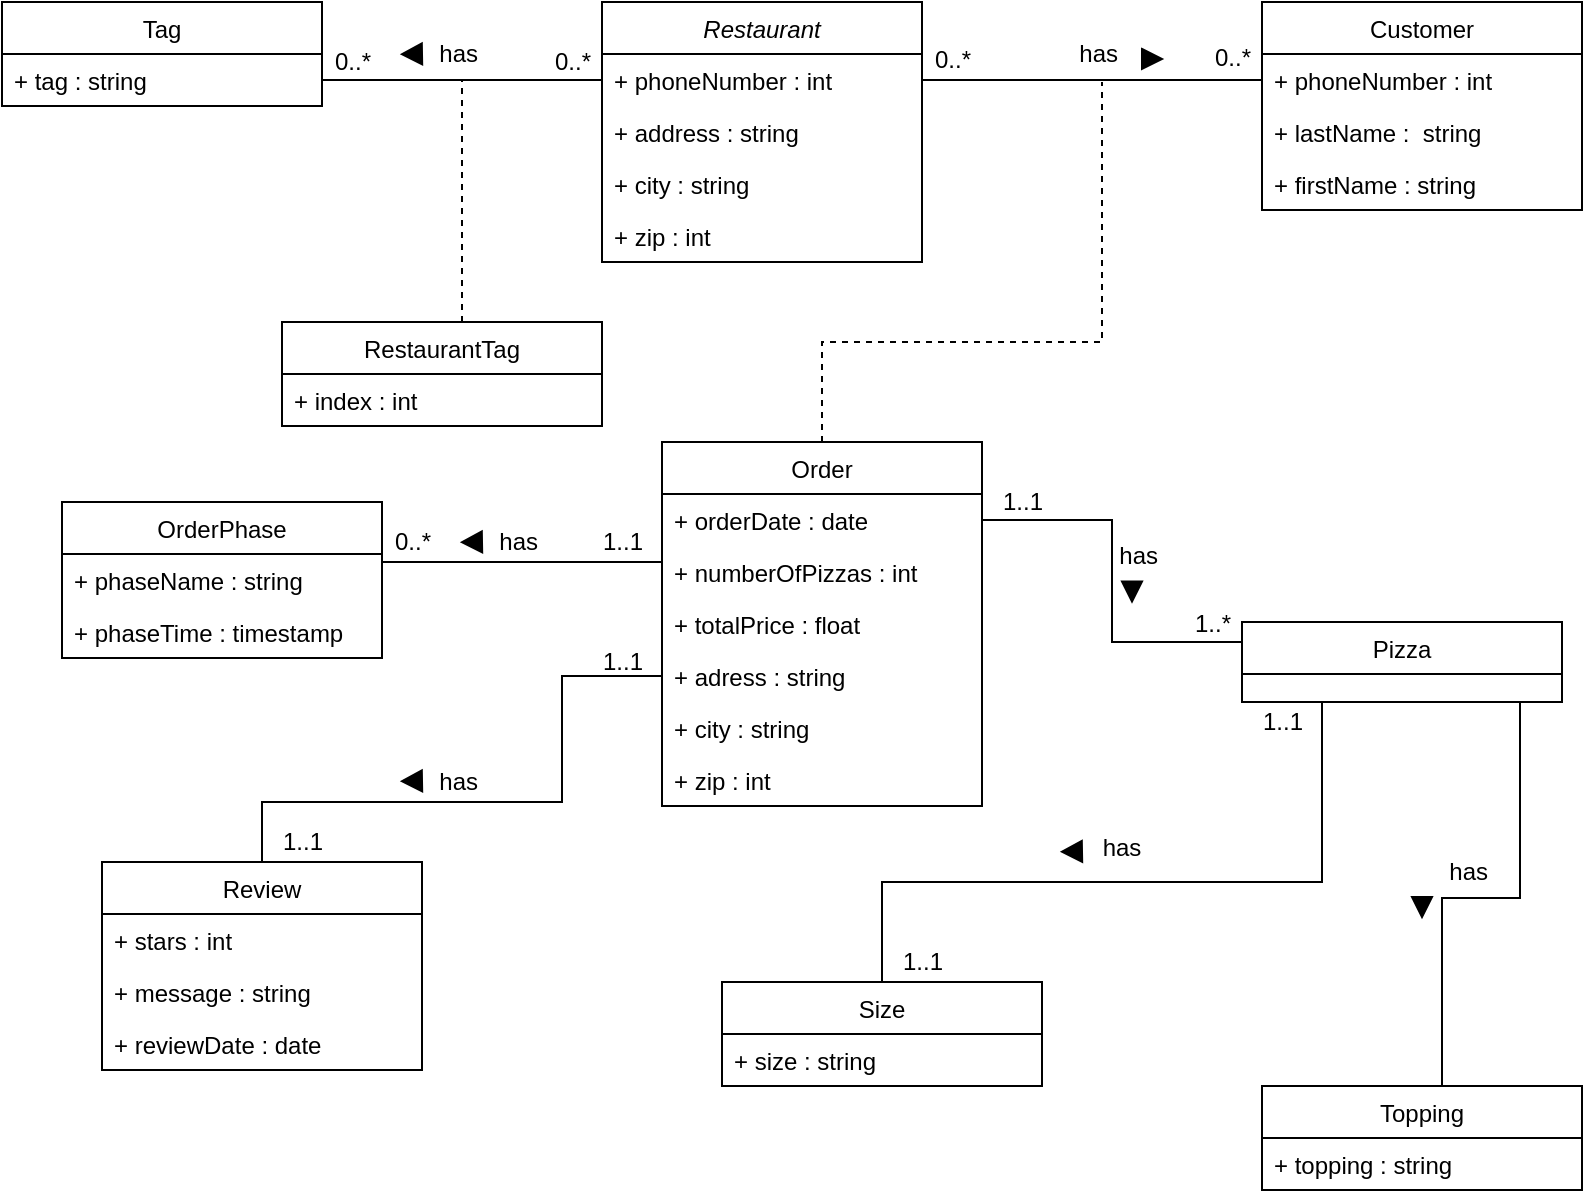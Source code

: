 <mxfile version="15.5.9" type="github">
  <diagram id="C5RBs43oDa-KdzZeNtuy" name="Page-1">
    <mxGraphModel dx="757" dy="565" grid="1" gridSize="10" guides="1" tooltips="1" connect="1" arrows="1" fold="1" page="1" pageScale="1" pageWidth="827" pageHeight="1169" math="0" shadow="0">
      <root>
        <mxCell id="WIyWlLk6GJQsqaUBKTNV-0" />
        <mxCell id="WIyWlLk6GJQsqaUBKTNV-1" parent="WIyWlLk6GJQsqaUBKTNV-0" />
        <mxCell id="zkfFHV4jXpPFQw0GAbJ--0" value="Restaurant" style="swimlane;fontStyle=2;align=center;verticalAlign=top;childLayout=stackLayout;horizontal=1;startSize=26;horizontalStack=0;resizeParent=1;resizeLast=0;collapsible=1;marginBottom=0;rounded=0;shadow=0;strokeWidth=1;" parent="WIyWlLk6GJQsqaUBKTNV-1" vertex="1">
          <mxGeometry x="310" y="110" width="160" height="130" as="geometry">
            <mxRectangle x="230" y="140" width="160" height="26" as="alternateBounds" />
          </mxGeometry>
        </mxCell>
        <mxCell id="zkfFHV4jXpPFQw0GAbJ--2" value="+ phoneNumber : int" style="text;align=left;verticalAlign=top;spacingLeft=4;spacingRight=4;overflow=hidden;rotatable=0;points=[[0,0.5],[1,0.5]];portConstraint=eastwest;rounded=0;shadow=0;html=0;" parent="zkfFHV4jXpPFQw0GAbJ--0" vertex="1">
          <mxGeometry y="26" width="160" height="26" as="geometry" />
        </mxCell>
        <mxCell id="zkfFHV4jXpPFQw0GAbJ--3" value="+ address : string" style="text;align=left;verticalAlign=top;spacingLeft=4;spacingRight=4;overflow=hidden;rotatable=0;points=[[0,0.5],[1,0.5]];portConstraint=eastwest;rounded=0;shadow=0;html=0;" parent="zkfFHV4jXpPFQw0GAbJ--0" vertex="1">
          <mxGeometry y="52" width="160" height="26" as="geometry" />
        </mxCell>
        <mxCell id="j5NIechxEygwmhF16usv-6" value="+ city : string " style="text;align=left;verticalAlign=top;spacingLeft=4;spacingRight=4;overflow=hidden;rotatable=0;points=[[0,0.5],[1,0.5]];portConstraint=eastwest;rounded=0;shadow=0;html=0;" vertex="1" parent="zkfFHV4jXpPFQw0GAbJ--0">
          <mxGeometry y="78" width="160" height="26" as="geometry" />
        </mxCell>
        <mxCell id="j5NIechxEygwmhF16usv-7" value="+ zip : int" style="text;align=left;verticalAlign=top;spacingLeft=4;spacingRight=4;overflow=hidden;rotatable=0;points=[[0,0.5],[1,0.5]];portConstraint=eastwest;rounded=0;shadow=0;html=0;" vertex="1" parent="zkfFHV4jXpPFQw0GAbJ--0">
          <mxGeometry y="104" width="160" height="26" as="geometry" />
        </mxCell>
        <mxCell id="zkfFHV4jXpPFQw0GAbJ--6" value="OrderPhase" style="swimlane;fontStyle=0;align=center;verticalAlign=top;childLayout=stackLayout;horizontal=1;startSize=26;horizontalStack=0;resizeParent=1;resizeLast=0;collapsible=1;marginBottom=0;rounded=0;shadow=0;strokeWidth=1;" parent="WIyWlLk6GJQsqaUBKTNV-1" vertex="1">
          <mxGeometry x="40" y="360" width="160" height="78" as="geometry">
            <mxRectangle x="130" y="380" width="160" height="26" as="alternateBounds" />
          </mxGeometry>
        </mxCell>
        <mxCell id="zkfFHV4jXpPFQw0GAbJ--7" value="+ phaseName : string&#xa;" style="text;align=left;verticalAlign=top;spacingLeft=4;spacingRight=4;overflow=hidden;rotatable=0;points=[[0,0.5],[1,0.5]];portConstraint=eastwest;" parent="zkfFHV4jXpPFQw0GAbJ--6" vertex="1">
          <mxGeometry y="26" width="160" height="26" as="geometry" />
        </mxCell>
        <mxCell id="zkfFHV4jXpPFQw0GAbJ--8" value="+ phaseTime : timestamp&#xa;" style="text;align=left;verticalAlign=top;spacingLeft=4;spacingRight=4;overflow=hidden;rotatable=0;points=[[0,0.5],[1,0.5]];portConstraint=eastwest;rounded=0;shadow=0;html=0;" parent="zkfFHV4jXpPFQw0GAbJ--6" vertex="1">
          <mxGeometry y="52" width="160" height="26" as="geometry" />
        </mxCell>
        <mxCell id="j5NIechxEygwmhF16usv-9" style="edgeStyle=orthogonalEdgeStyle;rounded=0;orthogonalLoop=1;jettySize=auto;html=1;endArrow=none;endFill=0;dashed=1;" edge="1" parent="WIyWlLk6GJQsqaUBKTNV-1" source="zkfFHV4jXpPFQw0GAbJ--13" target="j5NIechxEygwmhF16usv-12">
          <mxGeometry relative="1" as="geometry">
            <mxPoint x="260" y="190" as="targetPoint" />
            <Array as="points">
              <mxPoint x="240" y="240" />
              <mxPoint x="240" y="240" />
            </Array>
          </mxGeometry>
        </mxCell>
        <mxCell id="zkfFHV4jXpPFQw0GAbJ--13" value="RestaurantTag" style="swimlane;fontStyle=0;align=center;verticalAlign=top;childLayout=stackLayout;horizontal=1;startSize=26;horizontalStack=0;resizeParent=1;resizeLast=0;collapsible=1;marginBottom=0;rounded=0;shadow=0;strokeWidth=1;" parent="WIyWlLk6GJQsqaUBKTNV-1" vertex="1">
          <mxGeometry x="150" y="270" width="160" height="52" as="geometry">
            <mxRectangle x="340" y="380" width="170" height="26" as="alternateBounds" />
          </mxGeometry>
        </mxCell>
        <mxCell id="zkfFHV4jXpPFQw0GAbJ--14" value="+ index : int" style="text;align=left;verticalAlign=top;spacingLeft=4;spacingRight=4;overflow=hidden;rotatable=0;points=[[0,0.5],[1,0.5]];portConstraint=eastwest;" parent="zkfFHV4jXpPFQw0GAbJ--13" vertex="1">
          <mxGeometry y="26" width="160" height="26" as="geometry" />
        </mxCell>
        <mxCell id="zkfFHV4jXpPFQw0GAbJ--17" value="Customer" style="swimlane;fontStyle=0;align=center;verticalAlign=top;childLayout=stackLayout;horizontal=1;startSize=26;horizontalStack=0;resizeParent=1;resizeLast=0;collapsible=1;marginBottom=0;rounded=0;shadow=0;strokeWidth=1;" parent="WIyWlLk6GJQsqaUBKTNV-1" vertex="1">
          <mxGeometry x="640" y="110" width="160" height="104" as="geometry">
            <mxRectangle x="550" y="140" width="160" height="26" as="alternateBounds" />
          </mxGeometry>
        </mxCell>
        <mxCell id="j5NIechxEygwmhF16usv-16" value="+ phoneNumber : int" style="text;align=left;verticalAlign=top;spacingLeft=4;spacingRight=4;overflow=hidden;rotatable=0;points=[[0,0.5],[1,0.5]];portConstraint=eastwest;rounded=0;shadow=0;html=0;" vertex="1" parent="zkfFHV4jXpPFQw0GAbJ--17">
          <mxGeometry y="26" width="160" height="26" as="geometry" />
        </mxCell>
        <mxCell id="j5NIechxEygwmhF16usv-19" value="+ lastName :  string" style="text;align=left;verticalAlign=top;spacingLeft=4;spacingRight=4;overflow=hidden;rotatable=0;points=[[0,0.5],[1,0.5]];portConstraint=eastwest;rounded=0;shadow=0;html=0;" vertex="1" parent="zkfFHV4jXpPFQw0GAbJ--17">
          <mxGeometry y="52" width="160" height="26" as="geometry" />
        </mxCell>
        <mxCell id="j5NIechxEygwmhF16usv-18" value="+ firstName : string " style="text;align=left;verticalAlign=top;spacingLeft=4;spacingRight=4;overflow=hidden;rotatable=0;points=[[0,0.5],[1,0.5]];portConstraint=eastwest;rounded=0;shadow=0;html=0;" vertex="1" parent="zkfFHV4jXpPFQw0GAbJ--17">
          <mxGeometry y="78" width="160" height="26" as="geometry" />
        </mxCell>
        <mxCell id="j5NIechxEygwmhF16usv-0" value="Tag" style="swimlane;fontStyle=0;align=center;verticalAlign=top;childLayout=stackLayout;horizontal=1;startSize=26;horizontalStack=0;resizeParent=1;resizeLast=0;collapsible=1;marginBottom=0;rounded=0;shadow=0;strokeWidth=1;" vertex="1" parent="WIyWlLk6GJQsqaUBKTNV-1">
          <mxGeometry x="10" y="110" width="160" height="52" as="geometry">
            <mxRectangle x="130" y="380" width="160" height="26" as="alternateBounds" />
          </mxGeometry>
        </mxCell>
        <mxCell id="j5NIechxEygwmhF16usv-4" value="+ tag : string" style="text;align=left;verticalAlign=top;spacingLeft=4;spacingRight=4;overflow=hidden;rotatable=0;points=[[0,0.5],[1,0.5]];portConstraint=eastwest;fontStyle=0" vertex="1" parent="j5NIechxEygwmhF16usv-0">
          <mxGeometry y="26" width="160" height="26" as="geometry" />
        </mxCell>
        <mxCell id="j5NIechxEygwmhF16usv-8" value="" style="edgeStyle=orthogonalEdgeStyle;rounded=0;orthogonalLoop=1;jettySize=auto;entryX=0;entryY=0.5;entryDx=0;entryDy=0;endArrow=none;endFill=0;" edge="1" parent="WIyWlLk6GJQsqaUBKTNV-1" source="j5NIechxEygwmhF16usv-4" target="zkfFHV4jXpPFQw0GAbJ--2">
          <mxGeometry relative="1" as="geometry">
            <Array as="points">
              <mxPoint x="280" y="149" />
              <mxPoint x="280" y="149" />
            </Array>
          </mxGeometry>
        </mxCell>
        <mxCell id="j5NIechxEygwmhF16usv-10" value="0..*" style="text;html=1;align=center;verticalAlign=middle;resizable=0;points=[];autosize=1;strokeColor=none;fillColor=none;" vertex="1" parent="WIyWlLk6GJQsqaUBKTNV-1">
          <mxGeometry x="170" y="130" width="30" height="20" as="geometry" />
        </mxCell>
        <mxCell id="j5NIechxEygwmhF16usv-11" value="0..*" style="text;html=1;align=center;verticalAlign=middle;resizable=0;points=[];autosize=1;strokeColor=none;fillColor=none;rotation=0;" vertex="1" parent="WIyWlLk6GJQsqaUBKTNV-1">
          <mxGeometry x="280" y="130" width="30" height="20" as="geometry" />
        </mxCell>
        <mxCell id="j5NIechxEygwmhF16usv-12" value="has&amp;nbsp;" style="text;html=1;strokeColor=none;fillColor=none;align=center;verticalAlign=middle;whiteSpace=wrap;rounded=0;" vertex="1" parent="WIyWlLk6GJQsqaUBKTNV-1">
          <mxGeometry x="210" y="123.5" width="60" height="25" as="geometry" />
        </mxCell>
        <mxCell id="j5NIechxEygwmhF16usv-15" style="edgeStyle=orthogonalEdgeStyle;rounded=0;orthogonalLoop=1;jettySize=auto;html=0;exitX=0.5;exitY=1;exitDx=0;exitDy=0;dashed=1;fontColor=#000000;endArrow=none;endFill=0;" edge="1" parent="WIyWlLk6GJQsqaUBKTNV-1" source="j5NIechxEygwmhF16usv-12" target="j5NIechxEygwmhF16usv-12">
          <mxGeometry relative="1" as="geometry" />
        </mxCell>
        <mxCell id="j5NIechxEygwmhF16usv-20" style="edgeStyle=orthogonalEdgeStyle;rounded=0;orthogonalLoop=1;jettySize=auto;html=0;entryX=0;entryY=0.5;entryDx=0;entryDy=0;fontColor=#000000;endArrow=none;endFill=0;" edge="1" parent="WIyWlLk6GJQsqaUBKTNV-1" source="zkfFHV4jXpPFQw0GAbJ--2" target="j5NIechxEygwmhF16usv-16">
          <mxGeometry relative="1" as="geometry" />
        </mxCell>
        <mxCell id="j5NIechxEygwmhF16usv-26" style="edgeStyle=orthogonalEdgeStyle;rounded=0;orthogonalLoop=1;jettySize=auto;html=0;fontColor=#000000;endArrow=none;endFill=0;dashed=1;" edge="1" parent="WIyWlLk6GJQsqaUBKTNV-1" source="j5NIechxEygwmhF16usv-21">
          <mxGeometry relative="1" as="geometry">
            <mxPoint x="560" y="150" as="targetPoint" />
            <Array as="points">
              <mxPoint x="420" y="280" />
              <mxPoint x="560" y="280" />
            </Array>
          </mxGeometry>
        </mxCell>
        <mxCell id="j5NIechxEygwmhF16usv-36" style="edgeStyle=orthogonalEdgeStyle;rounded=0;orthogonalLoop=1;jettySize=auto;html=0;entryX=1;entryY=0.154;entryDx=0;entryDy=0;entryPerimeter=0;fontColor=#000000;endArrow=none;endFill=0;" edge="1" parent="WIyWlLk6GJQsqaUBKTNV-1" source="j5NIechxEygwmhF16usv-21" target="zkfFHV4jXpPFQw0GAbJ--7">
          <mxGeometry relative="1" as="geometry">
            <Array as="points">
              <mxPoint x="300" y="390" />
              <mxPoint x="300" y="390" />
            </Array>
          </mxGeometry>
        </mxCell>
        <mxCell id="j5NIechxEygwmhF16usv-21" value="Order" style="swimlane;fontStyle=0;align=center;verticalAlign=top;childLayout=stackLayout;horizontal=1;startSize=26;horizontalStack=0;resizeParent=1;resizeLast=0;collapsible=1;marginBottom=0;rounded=0;shadow=0;strokeWidth=1;" vertex="1" parent="WIyWlLk6GJQsqaUBKTNV-1">
          <mxGeometry x="340" y="330" width="160" height="182" as="geometry">
            <mxRectangle x="340" y="380" width="170" height="26" as="alternateBounds" />
          </mxGeometry>
        </mxCell>
        <mxCell id="j5NIechxEygwmhF16usv-22" value="+ orderDate : date&#xa;" style="text;align=left;verticalAlign=top;spacingLeft=4;spacingRight=4;overflow=hidden;rotatable=0;points=[[0,0.5],[1,0.5]];portConstraint=eastwest;" vertex="1" parent="j5NIechxEygwmhF16usv-21">
          <mxGeometry y="26" width="160" height="26" as="geometry" />
        </mxCell>
        <mxCell id="j5NIechxEygwmhF16usv-23" value="+ numberOfPizzas : int&#xa;" style="text;align=left;verticalAlign=top;spacingLeft=4;spacingRight=4;overflow=hidden;rotatable=0;points=[[0,0.5],[1,0.5]];portConstraint=eastwest;" vertex="1" parent="j5NIechxEygwmhF16usv-21">
          <mxGeometry y="52" width="160" height="26" as="geometry" />
        </mxCell>
        <mxCell id="j5NIechxEygwmhF16usv-24" value="+ totalPrice : float&#xa;" style="text;align=left;verticalAlign=top;spacingLeft=4;spacingRight=4;overflow=hidden;rotatable=0;points=[[0,0.5],[1,0.5]];portConstraint=eastwest;" vertex="1" parent="j5NIechxEygwmhF16usv-21">
          <mxGeometry y="78" width="160" height="26" as="geometry" />
        </mxCell>
        <mxCell id="j5NIechxEygwmhF16usv-33" value="+ adress : string&#xa;" style="text;align=left;verticalAlign=top;spacingLeft=4;spacingRight=4;overflow=hidden;rotatable=0;points=[[0,0.5],[1,0.5]];portConstraint=eastwest;" vertex="1" parent="j5NIechxEygwmhF16usv-21">
          <mxGeometry y="104" width="160" height="26" as="geometry" />
        </mxCell>
        <mxCell id="j5NIechxEygwmhF16usv-34" value="+ city : string&#xa;" style="text;align=left;verticalAlign=top;spacingLeft=4;spacingRight=4;overflow=hidden;rotatable=0;points=[[0,0.5],[1,0.5]];portConstraint=eastwest;" vertex="1" parent="j5NIechxEygwmhF16usv-21">
          <mxGeometry y="130" width="160" height="26" as="geometry" />
        </mxCell>
        <mxCell id="j5NIechxEygwmhF16usv-35" value="+ zip : int&#xa;" style="text;align=left;verticalAlign=top;spacingLeft=4;spacingRight=4;overflow=hidden;rotatable=0;points=[[0,0.5],[1,0.5]];portConstraint=eastwest;" vertex="1" parent="j5NIechxEygwmhF16usv-21">
          <mxGeometry y="156" width="160" height="26" as="geometry" />
        </mxCell>
        <mxCell id="j5NIechxEygwmhF16usv-27" value="has&amp;nbsp;" style="text;html=1;strokeColor=none;fillColor=none;align=center;verticalAlign=middle;whiteSpace=wrap;rounded=0;" vertex="1" parent="WIyWlLk6GJQsqaUBKTNV-1">
          <mxGeometry x="530" y="123.5" width="60" height="25" as="geometry" />
        </mxCell>
        <mxCell id="j5NIechxEygwmhF16usv-28" value="0..*" style="text;html=1;align=center;verticalAlign=middle;resizable=0;points=[];autosize=1;strokeColor=none;fillColor=none;rotation=0;" vertex="1" parent="WIyWlLk6GJQsqaUBKTNV-1">
          <mxGeometry x="470" y="128.5" width="30" height="20" as="geometry" />
        </mxCell>
        <mxCell id="j5NIechxEygwmhF16usv-29" value="0..*" style="text;html=1;align=center;verticalAlign=middle;resizable=0;points=[];autosize=1;strokeColor=none;fillColor=none;rotation=0;" vertex="1" parent="WIyWlLk6GJQsqaUBKTNV-1">
          <mxGeometry x="610" y="127.5" width="30" height="20" as="geometry" />
        </mxCell>
        <mxCell id="j5NIechxEygwmhF16usv-30" value="" style="triangle;whiteSpace=wrap;html=1;fontColor=#000000;fillColor=#000000;align=left;" vertex="1" parent="WIyWlLk6GJQsqaUBKTNV-1">
          <mxGeometry x="580" y="133.5" width="10" height="10" as="geometry" />
        </mxCell>
        <mxCell id="j5NIechxEygwmhF16usv-32" value="" style="triangle;whiteSpace=wrap;html=1;fontColor=#000000;fillColor=#000000;align=left;rotation=-181;" vertex="1" parent="WIyWlLk6GJQsqaUBKTNV-1">
          <mxGeometry x="210" y="130.79" width="10" height="10.43" as="geometry" />
        </mxCell>
        <mxCell id="j5NIechxEygwmhF16usv-37" value="0..*" style="text;html=1;align=center;verticalAlign=middle;resizable=0;points=[];autosize=1;strokeColor=none;fillColor=none;rotation=0;" vertex="1" parent="WIyWlLk6GJQsqaUBKTNV-1">
          <mxGeometry x="200" y="370" width="30" height="20" as="geometry" />
        </mxCell>
        <mxCell id="j5NIechxEygwmhF16usv-38" value="1..1" style="text;html=1;align=center;verticalAlign=middle;resizable=0;points=[];autosize=1;strokeColor=none;fillColor=none;rotation=0;" vertex="1" parent="WIyWlLk6GJQsqaUBKTNV-1">
          <mxGeometry x="300" y="370" width="40" height="20" as="geometry" />
        </mxCell>
        <mxCell id="j5NIechxEygwmhF16usv-39" value="has&amp;nbsp;" style="text;html=1;strokeColor=none;fillColor=none;align=center;verticalAlign=middle;whiteSpace=wrap;rounded=0;" vertex="1" parent="WIyWlLk6GJQsqaUBKTNV-1">
          <mxGeometry x="240" y="367.5" width="60" height="25" as="geometry" />
        </mxCell>
        <mxCell id="j5NIechxEygwmhF16usv-40" style="edgeStyle=orthogonalEdgeStyle;rounded=0;orthogonalLoop=1;jettySize=auto;html=0;exitX=0.5;exitY=1;exitDx=0;exitDy=0;dashed=1;fontColor=#000000;endArrow=none;endFill=0;" edge="1" parent="WIyWlLk6GJQsqaUBKTNV-1" source="j5NIechxEygwmhF16usv-39" target="j5NIechxEygwmhF16usv-39">
          <mxGeometry relative="1" as="geometry" />
        </mxCell>
        <mxCell id="j5NIechxEygwmhF16usv-41" value="" style="triangle;whiteSpace=wrap;html=1;fontColor=#000000;fillColor=#000000;align=left;rotation=-181;" vertex="1" parent="WIyWlLk6GJQsqaUBKTNV-1">
          <mxGeometry x="240" y="374.79" width="10" height="10.43" as="geometry" />
        </mxCell>
        <mxCell id="j5NIechxEygwmhF16usv-61" style="edgeStyle=orthogonalEdgeStyle;rounded=0;orthogonalLoop=1;jettySize=auto;html=0;entryX=0;entryY=0.5;entryDx=0;entryDy=0;fontColor=#000000;endArrow=none;endFill=0;" edge="1" parent="WIyWlLk6GJQsqaUBKTNV-1" source="j5NIechxEygwmhF16usv-42" target="j5NIechxEygwmhF16usv-33">
          <mxGeometry relative="1" as="geometry">
            <Array as="points">
              <mxPoint x="140" y="510" />
              <mxPoint x="290" y="510" />
              <mxPoint x="290" y="447" />
            </Array>
          </mxGeometry>
        </mxCell>
        <mxCell id="j5NIechxEygwmhF16usv-42" value="Review" style="swimlane;fontStyle=0;align=center;verticalAlign=top;childLayout=stackLayout;horizontal=1;startSize=26;horizontalStack=0;resizeParent=1;resizeLast=0;collapsible=1;marginBottom=0;rounded=0;shadow=0;strokeWidth=1;" vertex="1" parent="WIyWlLk6GJQsqaUBKTNV-1">
          <mxGeometry x="60" y="540" width="160" height="104" as="geometry">
            <mxRectangle x="340" y="380" width="170" height="26" as="alternateBounds" />
          </mxGeometry>
        </mxCell>
        <mxCell id="j5NIechxEygwmhF16usv-43" value="+ stars : int&#xa;" style="text;align=left;verticalAlign=top;spacingLeft=4;spacingRight=4;overflow=hidden;rotatable=0;points=[[0,0.5],[1,0.5]];portConstraint=eastwest;" vertex="1" parent="j5NIechxEygwmhF16usv-42">
          <mxGeometry y="26" width="160" height="26" as="geometry" />
        </mxCell>
        <mxCell id="j5NIechxEygwmhF16usv-44" value="+ message : string&#xa;" style="text;align=left;verticalAlign=top;spacingLeft=4;spacingRight=4;overflow=hidden;rotatable=0;points=[[0,0.5],[1,0.5]];portConstraint=eastwest;" vertex="1" parent="j5NIechxEygwmhF16usv-42">
          <mxGeometry y="52" width="160" height="26" as="geometry" />
        </mxCell>
        <mxCell id="j5NIechxEygwmhF16usv-45" value="+ reviewDate : date&#xa;" style="text;align=left;verticalAlign=top;spacingLeft=4;spacingRight=4;overflow=hidden;rotatable=0;points=[[0,0.5],[1,0.5]];portConstraint=eastwest;" vertex="1" parent="j5NIechxEygwmhF16usv-42">
          <mxGeometry y="78" width="160" height="26" as="geometry" />
        </mxCell>
        <mxCell id="j5NIechxEygwmhF16usv-72" style="edgeStyle=orthogonalEdgeStyle;rounded=0;orthogonalLoop=1;jettySize=auto;html=0;entryX=0.5;entryY=0;entryDx=0;entryDy=0;fontColor=#000000;endArrow=none;endFill=0;" edge="1" parent="WIyWlLk6GJQsqaUBKTNV-1" source="j5NIechxEygwmhF16usv-49" target="j5NIechxEygwmhF16usv-66">
          <mxGeometry relative="1" as="geometry">
            <Array as="points">
              <mxPoint x="670" y="550" />
              <mxPoint x="450" y="550" />
            </Array>
          </mxGeometry>
        </mxCell>
        <mxCell id="j5NIechxEygwmhF16usv-73" style="edgeStyle=orthogonalEdgeStyle;rounded=0;orthogonalLoop=1;jettySize=auto;html=0;fontColor=#000000;endArrow=none;endFill=0;" edge="1" parent="WIyWlLk6GJQsqaUBKTNV-1" source="j5NIechxEygwmhF16usv-49">
          <mxGeometry relative="1" as="geometry">
            <mxPoint x="730" y="657" as="targetPoint" />
            <Array as="points">
              <mxPoint x="769" y="558" />
              <mxPoint x="730" y="558" />
              <mxPoint x="730" y="657" />
            </Array>
          </mxGeometry>
        </mxCell>
        <mxCell id="j5NIechxEygwmhF16usv-49" value="Pizza" style="swimlane;fontStyle=0;align=center;verticalAlign=top;childLayout=stackLayout;horizontal=1;startSize=26;horizontalStack=0;resizeParent=1;resizeLast=0;collapsible=1;marginBottom=0;rounded=0;shadow=0;strokeWidth=1;" vertex="1" parent="WIyWlLk6GJQsqaUBKTNV-1">
          <mxGeometry x="630" y="420" width="160" height="40" as="geometry">
            <mxRectangle x="340" y="380" width="170" height="26" as="alternateBounds" />
          </mxGeometry>
        </mxCell>
        <mxCell id="j5NIechxEygwmhF16usv-56" style="edgeStyle=orthogonalEdgeStyle;rounded=0;orthogonalLoop=1;jettySize=auto;html=0;entryX=0;entryY=0.25;entryDx=0;entryDy=0;fontColor=#000000;endArrow=none;endFill=0;" edge="1" parent="WIyWlLk6GJQsqaUBKTNV-1" source="j5NIechxEygwmhF16usv-22" target="j5NIechxEygwmhF16usv-49">
          <mxGeometry relative="1" as="geometry" />
        </mxCell>
        <mxCell id="j5NIechxEygwmhF16usv-57" value="1..1" style="text;html=1;align=center;verticalAlign=middle;resizable=0;points=[];autosize=1;strokeColor=none;fillColor=none;rotation=0;" vertex="1" parent="WIyWlLk6GJQsqaUBKTNV-1">
          <mxGeometry x="500" y="350" width="40" height="20" as="geometry" />
        </mxCell>
        <mxCell id="j5NIechxEygwmhF16usv-58" value="1..*" style="text;html=1;align=center;verticalAlign=middle;resizable=0;points=[];autosize=1;strokeColor=none;fillColor=none;rotation=0;" vertex="1" parent="WIyWlLk6GJQsqaUBKTNV-1">
          <mxGeometry x="600" y="411" width="30" height="20" as="geometry" />
        </mxCell>
        <mxCell id="j5NIechxEygwmhF16usv-59" value="has&amp;nbsp;" style="text;html=1;strokeColor=none;fillColor=none;align=center;verticalAlign=middle;whiteSpace=wrap;rounded=0;" vertex="1" parent="WIyWlLk6GJQsqaUBKTNV-1">
          <mxGeometry x="550" y="374.79" width="60" height="25" as="geometry" />
        </mxCell>
        <mxCell id="j5NIechxEygwmhF16usv-60" value="" style="triangle;whiteSpace=wrap;html=1;fontColor=#000000;fillColor=#000000;align=left;rotation=90;" vertex="1" parent="WIyWlLk6GJQsqaUBKTNV-1">
          <mxGeometry x="570" y="399.79" width="10" height="10" as="geometry" />
        </mxCell>
        <mxCell id="j5NIechxEygwmhF16usv-62" value="1..1" style="text;html=1;align=center;verticalAlign=middle;resizable=0;points=[];autosize=1;strokeColor=none;fillColor=none;rotation=0;" vertex="1" parent="WIyWlLk6GJQsqaUBKTNV-1">
          <mxGeometry x="300" y="430" width="40" height="20" as="geometry" />
        </mxCell>
        <mxCell id="j5NIechxEygwmhF16usv-63" value="1..1" style="text;html=1;align=center;verticalAlign=middle;resizable=0;points=[];autosize=1;strokeColor=none;fillColor=none;rotation=0;" vertex="1" parent="WIyWlLk6GJQsqaUBKTNV-1">
          <mxGeometry x="140" y="520" width="40" height="20" as="geometry" />
        </mxCell>
        <mxCell id="j5NIechxEygwmhF16usv-64" value="has&amp;nbsp;" style="text;html=1;strokeColor=none;fillColor=none;align=center;verticalAlign=middle;whiteSpace=wrap;rounded=0;" vertex="1" parent="WIyWlLk6GJQsqaUBKTNV-1">
          <mxGeometry x="210" y="487" width="60" height="25" as="geometry" />
        </mxCell>
        <mxCell id="j5NIechxEygwmhF16usv-65" value="" style="triangle;whiteSpace=wrap;html=1;fontColor=#000000;fillColor=#000000;align=left;rotation=-181;" vertex="1" parent="WIyWlLk6GJQsqaUBKTNV-1">
          <mxGeometry x="210" y="494.28" width="10" height="10.43" as="geometry" />
        </mxCell>
        <mxCell id="j5NIechxEygwmhF16usv-66" value="Size" style="swimlane;fontStyle=0;align=center;verticalAlign=top;childLayout=stackLayout;horizontal=1;startSize=26;horizontalStack=0;resizeParent=1;resizeLast=0;collapsible=1;marginBottom=0;rounded=0;shadow=0;strokeWidth=1;" vertex="1" parent="WIyWlLk6GJQsqaUBKTNV-1">
          <mxGeometry x="370" y="600" width="160" height="52" as="geometry">
            <mxRectangle x="340" y="380" width="170" height="26" as="alternateBounds" />
          </mxGeometry>
        </mxCell>
        <mxCell id="j5NIechxEygwmhF16usv-67" value="+ size : string &#xa;" style="text;align=left;verticalAlign=top;spacingLeft=4;spacingRight=4;overflow=hidden;rotatable=0;points=[[0,0.5],[1,0.5]];portConstraint=eastwest;" vertex="1" parent="j5NIechxEygwmhF16usv-66">
          <mxGeometry y="26" width="160" height="26" as="geometry" />
        </mxCell>
        <mxCell id="j5NIechxEygwmhF16usv-70" value="Topping" style="swimlane;fontStyle=0;align=center;verticalAlign=top;childLayout=stackLayout;horizontal=1;startSize=26;horizontalStack=0;resizeParent=1;resizeLast=0;collapsible=1;marginBottom=0;rounded=0;shadow=0;strokeWidth=1;" vertex="1" parent="WIyWlLk6GJQsqaUBKTNV-1">
          <mxGeometry x="640" y="652" width="160" height="52" as="geometry">
            <mxRectangle x="340" y="380" width="170" height="26" as="alternateBounds" />
          </mxGeometry>
        </mxCell>
        <mxCell id="j5NIechxEygwmhF16usv-71" value="+ topping : string &#xa;" style="text;align=left;verticalAlign=top;spacingLeft=4;spacingRight=4;overflow=hidden;rotatable=0;points=[[0,0.5],[1,0.5]];portConstraint=eastwest;" vertex="1" parent="j5NIechxEygwmhF16usv-70">
          <mxGeometry y="26" width="160" height="26" as="geometry" />
        </mxCell>
        <mxCell id="j5NIechxEygwmhF16usv-74" value="has&amp;nbsp;" style="text;html=1;strokeColor=none;fillColor=none;align=center;verticalAlign=middle;whiteSpace=wrap;rounded=0;" vertex="1" parent="WIyWlLk6GJQsqaUBKTNV-1">
          <mxGeometry x="715" y="532.5" width="60" height="25" as="geometry" />
        </mxCell>
        <mxCell id="j5NIechxEygwmhF16usv-75" value="" style="triangle;whiteSpace=wrap;html=1;fontColor=#000000;fillColor=#000000;align=left;rotation=90;" vertex="1" parent="WIyWlLk6GJQsqaUBKTNV-1">
          <mxGeometry x="715" y="557.5" width="10" height="10" as="geometry" />
        </mxCell>
        <mxCell id="j5NIechxEygwmhF16usv-76" value="has" style="text;html=1;strokeColor=none;fillColor=none;align=center;verticalAlign=middle;whiteSpace=wrap;rounded=0;" vertex="1" parent="WIyWlLk6GJQsqaUBKTNV-1">
          <mxGeometry x="540" y="520" width="60" height="25" as="geometry" />
        </mxCell>
        <mxCell id="j5NIechxEygwmhF16usv-77" value="" style="triangle;whiteSpace=wrap;html=1;fontColor=#000000;fillColor=#000000;align=left;rotation=-181;" vertex="1" parent="WIyWlLk6GJQsqaUBKTNV-1">
          <mxGeometry x="540" y="529.57" width="10" height="10.43" as="geometry" />
        </mxCell>
        <mxCell id="j5NIechxEygwmhF16usv-78" value="1..1" style="text;html=1;align=center;verticalAlign=middle;resizable=0;points=[];autosize=1;strokeColor=none;fillColor=none;rotation=0;" vertex="1" parent="WIyWlLk6GJQsqaUBKTNV-1">
          <mxGeometry x="630" y="460" width="40" height="20" as="geometry" />
        </mxCell>
        <mxCell id="j5NIechxEygwmhF16usv-79" value="1..1" style="text;html=1;align=center;verticalAlign=middle;resizable=0;points=[];autosize=1;strokeColor=none;fillColor=none;rotation=0;" vertex="1" parent="WIyWlLk6GJQsqaUBKTNV-1">
          <mxGeometry x="450" y="580" width="40" height="20" as="geometry" />
        </mxCell>
      </root>
    </mxGraphModel>
  </diagram>
</mxfile>
